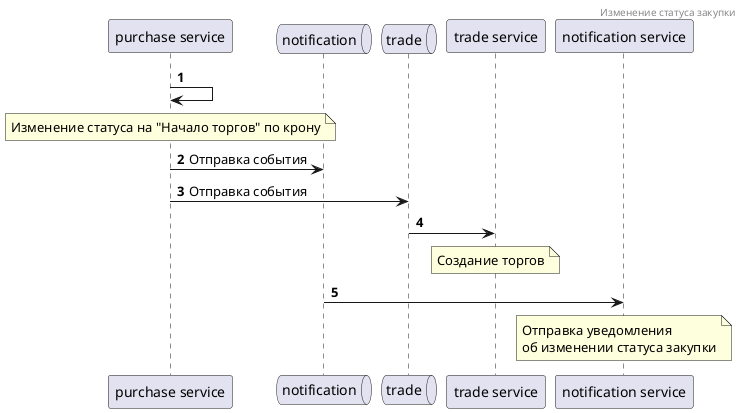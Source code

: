 @startuml
autonumber
header Изменение статуса закупки

"purchase service" -> "purchase service"
note over "purchase service"
    Изменение статуса на "Начало торгов" по крону
end note

queue notification
"purchase service" -> notification: Отправка события
queue trade
"purchase service" -> trade: Отправка события

trade -> "trade service"
note over "trade service"
Создание торгов
end note

notification -> "notification service"
note over "notification service"
    Отправка уведомления
    об изменении статуса закупки
end note

@enduml